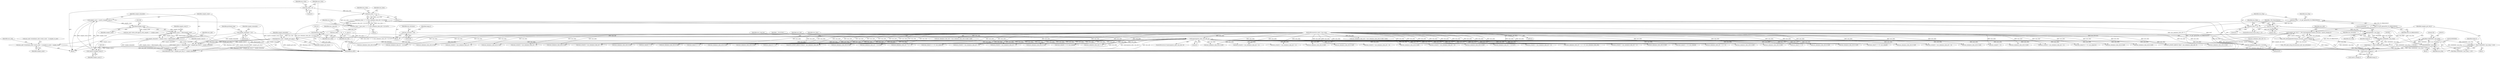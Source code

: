 digraph "0_wildmidi_660b513d99bced8783a4a5984ac2f742c74ebbdd_2@pointer" {
"1001238" [label="(Call,mus_mdi->events[mus_mdi->event_count - 1].samples_to_next = sample_count)"];
"1001235" [label="(Call,(float)sample_count)"];
"1001226" [label="(Call,sample_count = (uint32_t)sample_count_f)"];
"1001228" [label="(Call,(uint32_t)sample_count_f)"];
"1001217" [label="(Call,sample_count_f = ((float)mus_ticks * samples_per_tick_f) + sample_remainder)"];
"1001220" [label="(Call,(float)mus_ticks * samples_per_tick_f)"];
"1001221" [label="(Call,(float)mus_ticks)"];
"1001198" [label="(Call,mus_ticks = (mus_ticks << 7) | (mus_data[mus_data_ofs++] & 0x7f))"];
"1001200" [label="(Call,(mus_ticks << 7) | (mus_data[mus_data_ofs++] & 0x7f))"];
"1001201" [label="(Call,mus_ticks << 7)"];
"1001193" [label="(Call,mus_ticks = 0)"];
"1001204" [label="(Call,mus_data[mus_data_ofs++] & 0x7f)"];
"1000227" [label="(Call,memcmp(mus_data, mus_hdr, 4))"];
"1000124" [label="(MethodParameterIn,uint8_t *mus_data)"];
"1000128" [label="(Call,mus_hdr[] = { 'M', 'U', 'S', 0x1A })"];
"1000393" [label="(Call,samples_per_tick_f = _WM_GetSamplesPerTick(mus_divisions, (uint32_t)tempo_f))"];
"1000395" [label="(Call,_WM_GetSamplesPerTick(mus_divisions, (uint32_t)tempo_f))"];
"1000164" [label="(Call,mus_divisions = 60)"];
"1000397" [label="(Call,(uint32_t)tempo_f)"];
"1000375" [label="(Call,tempo_f = (float) (60000000 / mus_freq) + 0.5f)"];
"1000378" [label="(Call,(float) (60000000 / mus_freq))"];
"1000380" [label="(Call,60000000 / mus_freq)"];
"1000364" [label="(Call,mus_freq == 0)"];
"1000359" [label="(Call,mus_freq = _cvt_get_option(WM_CO_FREQUENCY))"];
"1000361" [label="(Call,_cvt_get_option(WM_CO_FREQUENCY))"];
"1000367" [label="(Call,mus_freq = 140)"];
"1000386" [label="(Call,tempo_f = (float) (60000000 / mus_freq))"];
"1000388" [label="(Call,(float) (60000000 / mus_freq))"];
"1000390" [label="(Call,60000000 / mus_freq)"];
"1001231" [label="(Call,sample_remainder = sample_count_f - (float)sample_count)"];
"1001233" [label="(Call,sample_count_f - (float)sample_count)"];
"1000206" [label="(Call,sample_remainder = 0.0)"];
"1000396" [label="(Identifier,mus_divisions)"];
"1001223" [label="(Identifier,mus_ticks)"];
"1000381" [label="(Literal,60000000)"];
"1000228" [label="(Identifier,mus_data)"];
"1000363" [label="(ControlStructure,if (mus_freq == 0))"];
"1000705" [label="(Call,mus_data[mus_data_ofs] & 0x0f)"];
"1001242" [label="(Identifier,mus_mdi)"];
"1001193" [label="(Call,mus_ticks = 0)"];
"1001204" [label="(Call,mus_data[mus_data_ofs++] & 0x7f)"];
"1000386" [label="(Call,tempo_f = (float) (60000000 / mus_freq))"];
"1000422" [label="(Call,mus_data[mus_data_ofs] & 0x0f)"];
"1000959" [label="(Call,mus_data[mus_data_ofs] & 0x0f)"];
"1001235" [label="(Call,(float)sample_count)"];
"1000169" [label="(Identifier,tempo_f)"];
"1001065" [label="(Call,mus_event[2] = mus_data[mus_data_ofs + 2])"];
"1001033" [label="(Call,mus_event[2] = mus_data[mus_data_ofs + 2])"];
"1001221" [label="(Call,(float)mus_ticks)"];
"1000513" [label="(Call,mus_data[mus_data_ofs + 1] & 0x80)"];
"1000378" [label="(Call,(float) (60000000 / mus_freq))"];
"1000546" [label="(Call,mus_event[2] = mus_data[mus_data_ofs + 2])"];
"1000394" [label="(Identifier,samples_per_tick_f)"];
"1001327" [label="(MethodReturn,RET)"];
"1000276" [label="(Call,mus_data[11] << 8)"];
"1000342" [label="(Call,(mus_data[mus_data_ofs + 1] << 8) | mus_data[mus_data_ofs])"];
"1000486" [label="(Call,mus_data[mus_data_ofs] & 0x0f)"];
"1000831" [label="(Call,mus_data[mus_data_ofs] & 0x0f)"];
"1000364" [label="(Call,mus_freq == 0)"];
"1000905" [label="(Call,mus_event[2] = mus_data[mus_data_ofs + 2])"];
"1000927" [label="(Call,mus_data[mus_data_ofs] & 0x0f)"];
"1001224" [label="(Identifier,samples_per_tick_f)"];
"1000241" [label="(Identifier,mus_song_len)"];
"1001227" [label="(Identifier,sample_count)"];
"1000393" [label="(Call,samples_per_tick_f = _WM_GetSamplesPerTick(mus_divisions, (uint32_t)tempo_f))"];
"1000392" [label="(Identifier,mus_freq)"];
"1000789" [label="(Call,mus_data[mus_data_ofs] & 0x0f)"];
"1000166" [label="(Literal,60)"];
"1001200" [label="(Call,(mus_ticks << 7) | (mus_data[mus_data_ofs++] & 0x7f))"];
"1000455" [label="(Call,mus_data[mus_data_ofs] & 0xf0)"];
"1000385" [label="(Block,)"];
"1001231" [label="(Call,sample_remainder = sample_count_f - (float)sample_count)"];
"1001201" [label="(Call,mus_ticks << 7)"];
"1001194" [label="(Identifier,mus_ticks)"];
"1000226" [label="(ControlStructure,if (memcmp(mus_data, mus_hdr, 4)))"];
"1001195" [label="(Literal,0)"];
"1000602" [label="(Call,mus_data[mus_data_ofs] & 0x0f)"];
"1000391" [label="(Literal,60000000)"];
"1000863" [label="(Call,mus_data[mus_data_ofs] & 0x0f)"];
"1001205" [label="(Call,mus_data[mus_data_ofs++])"];
"1000242" [label="(Call,(mus_data[5] << 8) | mus_data[4])"];
"1000408" [label="(Call,(uint32_t)tempo_f)"];
"1001203" [label="(Literal,7)"];
"1000265" [label="(Call,mus_data[9] << 8)"];
"1000375" [label="(Call,tempo_f = (float) (60000000 / mus_freq) + 0.5f)"];
"1001251" [label="(Call,mus_mdi->extra_info.approx_total_samples += sample_count)"];
"1000129" [label="(Identifier,mus_hdr)"];
"1001234" [label="(Identifier,sample_count_f)"];
"1000491" [label="(Call,mus_event[1] = mus_data[mus_data_ofs + 1])"];
"1001226" [label="(Call,sample_count = (uint32_t)sample_count_f)"];
"1001225" [label="(Identifier,sample_remainder)"];
"1001206" [label="(Identifier,mus_data)"];
"1000233" [label="(Identifier,__FUNCTION__)"];
"1000469" [label="(Call,mus_data[mus_data_ofs] >> 4)"];
"1000275" [label="(Call,(mus_data[11] << 8) | mus_data[10])"];
"1000991" [label="(Call,mus_data[mus_data_ofs] & 0x0f)"];
"1000229" [label="(Identifier,mus_hdr)"];
"1000366" [label="(Literal,0)"];
"1000376" [label="(Identifier,tempo_f)"];
"1000450" [label="(Call,mus_data[mus_data_ofs] = (mus_data[mus_data_ofs] & 0xf0) | 0x0f)"];
"1000128" [label="(Call,mus_hdr[] = { 'M', 'U', 'S', 0x1A })"];
"1001210" [label="(Call,mus_data[mus_data_ofs - 1] & 0x80)"];
"1000207" [label="(Identifier,sample_remainder)"];
"1000126" [label="(Block,)"];
"1000582" [label="(Call,mus_data[mus_data_ofs] & 0x0f)"];
"1001129" [label="(Call,mus_event[2] = mus_data[mus_data_ofs + 2])"];
"1000132" [label="(Identifier,mus_song_ofs)"];
"1001228" [label="(Call,(uint32_t)sample_count_f)"];
"1001217" [label="(Call,sample_count_f = ((float)mus_ticks * samples_per_tick_f) + sample_remainder)"];
"1001238" [label="(Call,mus_mdi->events[mus_mdi->event_count - 1].samples_to_next = sample_count)"];
"1001250" [label="(Identifier,sample_count)"];
"1001199" [label="(Identifier,mus_ticks)"];
"1001097" [label="(Call,mus_event[2] = mus_data[mus_data_ofs + 2])"];
"1001001" [label="(Call,mus_event[2] = mus_data[mus_data_ofs + 2])"];
"1000365" [label="(Identifier,mus_freq)"];
"1000362" [label="(Identifier,WM_CO_FREQUENCY)"];
"1000563" [label="(Call,mus_data[mus_data_ofs] & 0x0f)"];
"1001233" [label="(Call,sample_count_f - (float)sample_count)"];
"1000443" [label="(Call,mus_data[mus_data_ofs] & 0x0f)"];
"1000412" [label="(Block,)"];
"1000539" [label="(Call,mus_data[mus_data_ofs + 1] & 0x7f)"];
"1000387" [label="(Identifier,tempo_f)"];
"1000873" [label="(Call,mus_event[2] = mus_data[mus_data_ofs + 2])"];
"1000253" [label="(Call,(mus_data[7] << 8) | mus_data[6])"];
"1000395" [label="(Call,_WM_GetSamplesPerTick(mus_divisions, (uint32_t)tempo_f))"];
"1000374" [label="(Block,)"];
"1000630" [label="(Call,mus_data[mus_data_ofs + 1] << 6)"];
"1000206" [label="(Call,sample_remainder = 0.0)"];
"1000254" [label="(Call,mus_data[7] << 8)"];
"1000164" [label="(Call,mus_divisions = 60)"];
"1000397" [label="(Call,(uint32_t)tempo_f)"];
"1000383" [label="(Literal,0.5f)"];
"1001237" [label="(Identifier,sample_count)"];
"1000165" [label="(Identifier,mus_divisions)"];
"1000382" [label="(Identifier,mus_freq)"];
"1000530" [label="(Call,mus_data[mus_data_ofs] & 0x0f)"];
"1000937" [label="(Call,mus_event[2] = mus_data[mus_data_ofs + 2])"];
"1000211" [label="(Identifier,pitchbend_tmp)"];
"1001209" [label="(Literal,0x7f)"];
"1000367" [label="(Call,mus_freq = 140)"];
"1000414" [label="(Call,MUS_EVENT_DEBUG(\"Before\", mus_data[mus_data_ofs], 0))"];
"1000360" [label="(Identifier,mus_freq)"];
"1001239" [label="(Call,mus_mdi->events[mus_mdi->event_count - 1].samples_to_next)"];
"1000390" [label="(Call,60000000 / mus_freq)"];
"1000587" [label="(Call,mus_event[1] = mus_data[mus_data_ofs + 1])"];
"1000623" [label="(Call,mus_data[mus_data_ofs] & 0x0f)"];
"1000403" [label="(Call,_WM_midi_setup_divisions(mus_mdi, mus_divisions))"];
"1000380" [label="(Call,60000000 / mus_freq)"];
"1000243" [label="(Call,mus_data[5] << 8)"];
"1000291" [label="(Call,mus_data[13] << 8)"];
"1000361" [label="(Call,_cvt_get_option(WM_CO_FREQUENCY))"];
"1001230" [label="(Identifier,sample_count_f)"];
"1001212" [label="(Identifier,mus_data)"];
"1000124" [label="(MethodParameterIn,uint8_t *mus_data)"];
"1000399" [label="(Identifier,tempo_f)"];
"1000372" [label="(Identifier,_WM_MixerOptions)"];
"1001254" [label="(Identifier,mus_mdi)"];
"1000369" [label="(Literal,140)"];
"1001119" [label="(Call,mus_data[mus_data_ofs] & 0x0f)"];
"1001198" [label="(Call,mus_ticks = (mus_ticks << 7) | (mus_data[mus_data_ofs++] & 0x7f))"];
"1001180" [label="(Call,mus_data[mus_data_ofs] & 0x80)"];
"1000895" [label="(Call,mus_data[mus_data_ofs] & 0x0f)"];
"1001220" [label="(Call,(float)mus_ticks * samples_per_tick_f)"];
"1000227" [label="(Call,memcmp(mus_data, mus_hdr, 4))"];
"1001023" [label="(Call,mus_data[mus_data_ofs] & 0x0f)"];
"1000359" [label="(Call,mus_freq = _cvt_get_option(WM_CO_FREQUENCY))"];
"1000969" [label="(Call,mus_event[2] = mus_data[mus_data_ofs + 2])"];
"1001232" [label="(Identifier,sample_remainder)"];
"1000733" [label="(Call,mus_data[mus_data_ofs] & 0x0f)"];
"1001218" [label="(Identifier,sample_count_f)"];
"1000377" [label="(Call,(float) (60000000 / mus_freq) + 0.5f)"];
"1000290" [label="(Call,(mus_data[13] << 8) | mus_data[12])"];
"1000230" [label="(Literal,4)"];
"1001055" [label="(Call,mus_data[mus_data_ofs] & 0x0f)"];
"1000401" [label="(Identifier,mus_mdi)"];
"1000429" [label="(Call,mus_data[mus_data_ofs] = (mus_data[mus_data_ofs] & 0xf0) | 0x09)"];
"1001219" [label="(Call,((float)mus_ticks * samples_per_tick_f) + sample_remainder)"];
"1000461" [label="(Call,MUS_EVENT_DEBUG(\"After\", mus_data[mus_data_ofs], 0))"];
"1001197" [label="(Block,)"];
"1000677" [label="(Call,mus_data[mus_data_ofs] & 0x0f)"];
"1000264" [label="(Call,(mus_data[9] << 8) | mus_data[8])"];
"1000388" [label="(Call,(float) (60000000 / mus_freq))"];
"1000343" [label="(Call,mus_data[mus_data_ofs + 1] << 8)"];
"1000434" [label="(Call,mus_data[mus_data_ofs] & 0xf0)"];
"1000761" [label="(Call,mus_data[mus_data_ofs] & 0x0f)"];
"1000208" [label="(Literal,0.0)"];
"1001202" [label="(Identifier,mus_ticks)"];
"1000836" [label="(Call,mus_event[1] = mus_data[mus_data_ofs + 2])"];
"1000368" [label="(Identifier,mus_freq)"];
"1001087" [label="(Call,mus_data[mus_data_ofs] & 0x0f)"];
"1001238" -> "1000412"  [label="AST: "];
"1001238" -> "1001250"  [label="CFG: "];
"1001239" -> "1001238"  [label="AST: "];
"1001250" -> "1001238"  [label="AST: "];
"1001254" -> "1001238"  [label="CFG: "];
"1001238" -> "1001327"  [label="DDG: mus_mdi->events[mus_mdi->event_count - 1].samples_to_next"];
"1001235" -> "1001238"  [label="DDG: sample_count"];
"1001235" -> "1001233"  [label="AST: "];
"1001235" -> "1001237"  [label="CFG: "];
"1001236" -> "1001235"  [label="AST: "];
"1001237" -> "1001235"  [label="AST: "];
"1001233" -> "1001235"  [label="CFG: "];
"1001235" -> "1001233"  [label="DDG: sample_count"];
"1001226" -> "1001235"  [label="DDG: sample_count"];
"1001235" -> "1001251"  [label="DDG: sample_count"];
"1001226" -> "1000412"  [label="AST: "];
"1001226" -> "1001228"  [label="CFG: "];
"1001227" -> "1001226"  [label="AST: "];
"1001228" -> "1001226"  [label="AST: "];
"1001232" -> "1001226"  [label="CFG: "];
"1001226" -> "1001327"  [label="DDG: (uint32_t)sample_count_f"];
"1001228" -> "1001226"  [label="DDG: sample_count_f"];
"1001228" -> "1001230"  [label="CFG: "];
"1001229" -> "1001228"  [label="AST: "];
"1001230" -> "1001228"  [label="AST: "];
"1001217" -> "1001228"  [label="DDG: sample_count_f"];
"1001228" -> "1001233"  [label="DDG: sample_count_f"];
"1001217" -> "1000412"  [label="AST: "];
"1001217" -> "1001219"  [label="CFG: "];
"1001218" -> "1001217"  [label="AST: "];
"1001219" -> "1001217"  [label="AST: "];
"1001227" -> "1001217"  [label="CFG: "];
"1001217" -> "1001327"  [label="DDG: ((float)mus_ticks * samples_per_tick_f) + sample_remainder"];
"1001220" -> "1001217"  [label="DDG: (float)mus_ticks"];
"1001220" -> "1001217"  [label="DDG: samples_per_tick_f"];
"1001231" -> "1001217"  [label="DDG: sample_remainder"];
"1000206" -> "1001217"  [label="DDG: sample_remainder"];
"1001220" -> "1001219"  [label="AST: "];
"1001220" -> "1001224"  [label="CFG: "];
"1001221" -> "1001220"  [label="AST: "];
"1001224" -> "1001220"  [label="AST: "];
"1001225" -> "1001220"  [label="CFG: "];
"1001220" -> "1001327"  [label="DDG: (float)mus_ticks"];
"1001220" -> "1001327"  [label="DDG: samples_per_tick_f"];
"1001220" -> "1001219"  [label="DDG: (float)mus_ticks"];
"1001220" -> "1001219"  [label="DDG: samples_per_tick_f"];
"1001221" -> "1001220"  [label="DDG: mus_ticks"];
"1000393" -> "1001220"  [label="DDG: samples_per_tick_f"];
"1001221" -> "1001223"  [label="CFG: "];
"1001222" -> "1001221"  [label="AST: "];
"1001223" -> "1001221"  [label="AST: "];
"1001224" -> "1001221"  [label="CFG: "];
"1001221" -> "1001327"  [label="DDG: mus_ticks"];
"1001198" -> "1001221"  [label="DDG: mus_ticks"];
"1001198" -> "1001197"  [label="AST: "];
"1001198" -> "1001200"  [label="CFG: "];
"1001199" -> "1001198"  [label="AST: "];
"1001200" -> "1001198"  [label="AST: "];
"1001212" -> "1001198"  [label="CFG: "];
"1001198" -> "1001327"  [label="DDG: (mus_ticks << 7) | (mus_data[mus_data_ofs++] & 0x7f)"];
"1001200" -> "1001198"  [label="DDG: mus_ticks << 7"];
"1001200" -> "1001198"  [label="DDG: mus_data[mus_data_ofs++] & 0x7f"];
"1001198" -> "1001201"  [label="DDG: mus_ticks"];
"1001200" -> "1001204"  [label="CFG: "];
"1001201" -> "1001200"  [label="AST: "];
"1001204" -> "1001200"  [label="AST: "];
"1001200" -> "1001327"  [label="DDG: mus_data[mus_data_ofs++] & 0x7f"];
"1001200" -> "1001327"  [label="DDG: mus_ticks << 7"];
"1001201" -> "1001200"  [label="DDG: mus_ticks"];
"1001201" -> "1001200"  [label="DDG: 7"];
"1001204" -> "1001200"  [label="DDG: mus_data[mus_data_ofs++]"];
"1001204" -> "1001200"  [label="DDG: 0x7f"];
"1001201" -> "1001203"  [label="CFG: "];
"1001202" -> "1001201"  [label="AST: "];
"1001203" -> "1001201"  [label="AST: "];
"1001206" -> "1001201"  [label="CFG: "];
"1001193" -> "1001201"  [label="DDG: mus_ticks"];
"1001193" -> "1000412"  [label="AST: "];
"1001193" -> "1001195"  [label="CFG: "];
"1001194" -> "1001193"  [label="AST: "];
"1001195" -> "1001193"  [label="AST: "];
"1001199" -> "1001193"  [label="CFG: "];
"1001204" -> "1001209"  [label="CFG: "];
"1001205" -> "1001204"  [label="AST: "];
"1001209" -> "1001204"  [label="AST: "];
"1001204" -> "1001327"  [label="DDG: mus_data[mus_data_ofs++]"];
"1000227" -> "1001204"  [label="DDG: mus_data"];
"1000124" -> "1001204"  [label="DDG: mus_data"];
"1000227" -> "1000226"  [label="AST: "];
"1000227" -> "1000230"  [label="CFG: "];
"1000228" -> "1000227"  [label="AST: "];
"1000229" -> "1000227"  [label="AST: "];
"1000230" -> "1000227"  [label="AST: "];
"1000233" -> "1000227"  [label="CFG: "];
"1000241" -> "1000227"  [label="CFG: "];
"1000227" -> "1001327"  [label="DDG: memcmp(mus_data, mus_hdr, 4)"];
"1000227" -> "1001327"  [label="DDG: mus_data"];
"1000227" -> "1001327"  [label="DDG: mus_hdr"];
"1000124" -> "1000227"  [label="DDG: mus_data"];
"1000128" -> "1000227"  [label="DDG: mus_hdr"];
"1000227" -> "1000243"  [label="DDG: mus_data"];
"1000227" -> "1000242"  [label="DDG: mus_data"];
"1000227" -> "1000254"  [label="DDG: mus_data"];
"1000227" -> "1000253"  [label="DDG: mus_data"];
"1000227" -> "1000265"  [label="DDG: mus_data"];
"1000227" -> "1000264"  [label="DDG: mus_data"];
"1000227" -> "1000276"  [label="DDG: mus_data"];
"1000227" -> "1000275"  [label="DDG: mus_data"];
"1000227" -> "1000291"  [label="DDG: mus_data"];
"1000227" -> "1000290"  [label="DDG: mus_data"];
"1000227" -> "1000343"  [label="DDG: mus_data"];
"1000227" -> "1000342"  [label="DDG: mus_data"];
"1000227" -> "1000414"  [label="DDG: mus_data"];
"1000227" -> "1000422"  [label="DDG: mus_data"];
"1000227" -> "1000434"  [label="DDG: mus_data"];
"1000227" -> "1000443"  [label="DDG: mus_data"];
"1000227" -> "1000455"  [label="DDG: mus_data"];
"1000227" -> "1000461"  [label="DDG: mus_data"];
"1000227" -> "1000469"  [label="DDG: mus_data"];
"1000227" -> "1000486"  [label="DDG: mus_data"];
"1000227" -> "1000491"  [label="DDG: mus_data"];
"1000227" -> "1000513"  [label="DDG: mus_data"];
"1000227" -> "1000530"  [label="DDG: mus_data"];
"1000227" -> "1000539"  [label="DDG: mus_data"];
"1000227" -> "1000546"  [label="DDG: mus_data"];
"1000227" -> "1000563"  [label="DDG: mus_data"];
"1000227" -> "1000582"  [label="DDG: mus_data"];
"1000227" -> "1000587"  [label="DDG: mus_data"];
"1000227" -> "1000602"  [label="DDG: mus_data"];
"1000227" -> "1000623"  [label="DDG: mus_data"];
"1000227" -> "1000630"  [label="DDG: mus_data"];
"1000227" -> "1000677"  [label="DDG: mus_data"];
"1000227" -> "1000705"  [label="DDG: mus_data"];
"1000227" -> "1000733"  [label="DDG: mus_data"];
"1000227" -> "1000761"  [label="DDG: mus_data"];
"1000227" -> "1000789"  [label="DDG: mus_data"];
"1000227" -> "1000831"  [label="DDG: mus_data"];
"1000227" -> "1000836"  [label="DDG: mus_data"];
"1000227" -> "1000863"  [label="DDG: mus_data"];
"1000227" -> "1000873"  [label="DDG: mus_data"];
"1000227" -> "1000895"  [label="DDG: mus_data"];
"1000227" -> "1000905"  [label="DDG: mus_data"];
"1000227" -> "1000927"  [label="DDG: mus_data"];
"1000227" -> "1000937"  [label="DDG: mus_data"];
"1000227" -> "1000959"  [label="DDG: mus_data"];
"1000227" -> "1000969"  [label="DDG: mus_data"];
"1000227" -> "1000991"  [label="DDG: mus_data"];
"1000227" -> "1001001"  [label="DDG: mus_data"];
"1000227" -> "1001023"  [label="DDG: mus_data"];
"1000227" -> "1001033"  [label="DDG: mus_data"];
"1000227" -> "1001055"  [label="DDG: mus_data"];
"1000227" -> "1001065"  [label="DDG: mus_data"];
"1000227" -> "1001087"  [label="DDG: mus_data"];
"1000227" -> "1001097"  [label="DDG: mus_data"];
"1000227" -> "1001119"  [label="DDG: mus_data"];
"1000227" -> "1001129"  [label="DDG: mus_data"];
"1000227" -> "1001180"  [label="DDG: mus_data"];
"1000227" -> "1001210"  [label="DDG: mus_data"];
"1000124" -> "1000123"  [label="AST: "];
"1000124" -> "1001327"  [label="DDG: mus_data"];
"1000124" -> "1000243"  [label="DDG: mus_data"];
"1000124" -> "1000242"  [label="DDG: mus_data"];
"1000124" -> "1000254"  [label="DDG: mus_data"];
"1000124" -> "1000253"  [label="DDG: mus_data"];
"1000124" -> "1000265"  [label="DDG: mus_data"];
"1000124" -> "1000264"  [label="DDG: mus_data"];
"1000124" -> "1000276"  [label="DDG: mus_data"];
"1000124" -> "1000275"  [label="DDG: mus_data"];
"1000124" -> "1000291"  [label="DDG: mus_data"];
"1000124" -> "1000290"  [label="DDG: mus_data"];
"1000124" -> "1000343"  [label="DDG: mus_data"];
"1000124" -> "1000342"  [label="DDG: mus_data"];
"1000124" -> "1000414"  [label="DDG: mus_data"];
"1000124" -> "1000422"  [label="DDG: mus_data"];
"1000124" -> "1000429"  [label="DDG: mus_data"];
"1000124" -> "1000434"  [label="DDG: mus_data"];
"1000124" -> "1000443"  [label="DDG: mus_data"];
"1000124" -> "1000450"  [label="DDG: mus_data"];
"1000124" -> "1000455"  [label="DDG: mus_data"];
"1000124" -> "1000461"  [label="DDG: mus_data"];
"1000124" -> "1000469"  [label="DDG: mus_data"];
"1000124" -> "1000486"  [label="DDG: mus_data"];
"1000124" -> "1000491"  [label="DDG: mus_data"];
"1000124" -> "1000513"  [label="DDG: mus_data"];
"1000124" -> "1000530"  [label="DDG: mus_data"];
"1000124" -> "1000539"  [label="DDG: mus_data"];
"1000124" -> "1000546"  [label="DDG: mus_data"];
"1000124" -> "1000563"  [label="DDG: mus_data"];
"1000124" -> "1000582"  [label="DDG: mus_data"];
"1000124" -> "1000587"  [label="DDG: mus_data"];
"1000124" -> "1000602"  [label="DDG: mus_data"];
"1000124" -> "1000623"  [label="DDG: mus_data"];
"1000124" -> "1000630"  [label="DDG: mus_data"];
"1000124" -> "1000677"  [label="DDG: mus_data"];
"1000124" -> "1000705"  [label="DDG: mus_data"];
"1000124" -> "1000733"  [label="DDG: mus_data"];
"1000124" -> "1000761"  [label="DDG: mus_data"];
"1000124" -> "1000789"  [label="DDG: mus_data"];
"1000124" -> "1000831"  [label="DDG: mus_data"];
"1000124" -> "1000836"  [label="DDG: mus_data"];
"1000124" -> "1000863"  [label="DDG: mus_data"];
"1000124" -> "1000873"  [label="DDG: mus_data"];
"1000124" -> "1000895"  [label="DDG: mus_data"];
"1000124" -> "1000905"  [label="DDG: mus_data"];
"1000124" -> "1000927"  [label="DDG: mus_data"];
"1000124" -> "1000937"  [label="DDG: mus_data"];
"1000124" -> "1000959"  [label="DDG: mus_data"];
"1000124" -> "1000969"  [label="DDG: mus_data"];
"1000124" -> "1000991"  [label="DDG: mus_data"];
"1000124" -> "1001001"  [label="DDG: mus_data"];
"1000124" -> "1001023"  [label="DDG: mus_data"];
"1000124" -> "1001033"  [label="DDG: mus_data"];
"1000124" -> "1001055"  [label="DDG: mus_data"];
"1000124" -> "1001065"  [label="DDG: mus_data"];
"1000124" -> "1001087"  [label="DDG: mus_data"];
"1000124" -> "1001097"  [label="DDG: mus_data"];
"1000124" -> "1001119"  [label="DDG: mus_data"];
"1000124" -> "1001129"  [label="DDG: mus_data"];
"1000124" -> "1001180"  [label="DDG: mus_data"];
"1000124" -> "1001210"  [label="DDG: mus_data"];
"1000128" -> "1000126"  [label="AST: "];
"1000128" -> "1000129"  [label="CFG: "];
"1000129" -> "1000128"  [label="AST: "];
"1000132" -> "1000128"  [label="CFG: "];
"1000128" -> "1001327"  [label="DDG: mus_hdr"];
"1000393" -> "1000126"  [label="AST: "];
"1000393" -> "1000395"  [label="CFG: "];
"1000394" -> "1000393"  [label="AST: "];
"1000395" -> "1000393"  [label="AST: "];
"1000401" -> "1000393"  [label="CFG: "];
"1000393" -> "1001327"  [label="DDG: samples_per_tick_f"];
"1000393" -> "1001327"  [label="DDG: _WM_GetSamplesPerTick(mus_divisions, (uint32_t)tempo_f)"];
"1000395" -> "1000393"  [label="DDG: mus_divisions"];
"1000395" -> "1000393"  [label="DDG: (uint32_t)tempo_f"];
"1000395" -> "1000397"  [label="CFG: "];
"1000396" -> "1000395"  [label="AST: "];
"1000397" -> "1000395"  [label="AST: "];
"1000164" -> "1000395"  [label="DDG: mus_divisions"];
"1000397" -> "1000395"  [label="DDG: tempo_f"];
"1000395" -> "1000403"  [label="DDG: mus_divisions"];
"1000164" -> "1000126"  [label="AST: "];
"1000164" -> "1000166"  [label="CFG: "];
"1000165" -> "1000164"  [label="AST: "];
"1000166" -> "1000164"  [label="AST: "];
"1000169" -> "1000164"  [label="CFG: "];
"1000164" -> "1001327"  [label="DDG: mus_divisions"];
"1000397" -> "1000399"  [label="CFG: "];
"1000398" -> "1000397"  [label="AST: "];
"1000399" -> "1000397"  [label="AST: "];
"1000375" -> "1000397"  [label="DDG: tempo_f"];
"1000386" -> "1000397"  [label="DDG: tempo_f"];
"1000397" -> "1000408"  [label="DDG: tempo_f"];
"1000375" -> "1000374"  [label="AST: "];
"1000375" -> "1000377"  [label="CFG: "];
"1000376" -> "1000375"  [label="AST: "];
"1000377" -> "1000375"  [label="AST: "];
"1000394" -> "1000375"  [label="CFG: "];
"1000375" -> "1001327"  [label="DDG: (float) (60000000 / mus_freq) + 0.5f"];
"1000378" -> "1000375"  [label="DDG: 60000000 / mus_freq"];
"1000378" -> "1000377"  [label="AST: "];
"1000378" -> "1000380"  [label="CFG: "];
"1000379" -> "1000378"  [label="AST: "];
"1000380" -> "1000378"  [label="AST: "];
"1000383" -> "1000378"  [label="CFG: "];
"1000378" -> "1001327"  [label="DDG: 60000000 / mus_freq"];
"1000378" -> "1000377"  [label="DDG: 60000000 / mus_freq"];
"1000380" -> "1000378"  [label="DDG: 60000000"];
"1000380" -> "1000378"  [label="DDG: mus_freq"];
"1000380" -> "1000382"  [label="CFG: "];
"1000381" -> "1000380"  [label="AST: "];
"1000382" -> "1000380"  [label="AST: "];
"1000380" -> "1001327"  [label="DDG: mus_freq"];
"1000364" -> "1000380"  [label="DDG: mus_freq"];
"1000367" -> "1000380"  [label="DDG: mus_freq"];
"1000364" -> "1000363"  [label="AST: "];
"1000364" -> "1000366"  [label="CFG: "];
"1000365" -> "1000364"  [label="AST: "];
"1000366" -> "1000364"  [label="AST: "];
"1000368" -> "1000364"  [label="CFG: "];
"1000372" -> "1000364"  [label="CFG: "];
"1000364" -> "1001327"  [label="DDG: mus_freq == 0"];
"1000359" -> "1000364"  [label="DDG: mus_freq"];
"1000364" -> "1000390"  [label="DDG: mus_freq"];
"1000359" -> "1000126"  [label="AST: "];
"1000359" -> "1000361"  [label="CFG: "];
"1000360" -> "1000359"  [label="AST: "];
"1000361" -> "1000359"  [label="AST: "];
"1000365" -> "1000359"  [label="CFG: "];
"1000359" -> "1001327"  [label="DDG: _cvt_get_option(WM_CO_FREQUENCY)"];
"1000361" -> "1000359"  [label="DDG: WM_CO_FREQUENCY"];
"1000361" -> "1000362"  [label="CFG: "];
"1000362" -> "1000361"  [label="AST: "];
"1000361" -> "1001327"  [label="DDG: WM_CO_FREQUENCY"];
"1000367" -> "1000363"  [label="AST: "];
"1000367" -> "1000369"  [label="CFG: "];
"1000368" -> "1000367"  [label="AST: "];
"1000369" -> "1000367"  [label="AST: "];
"1000372" -> "1000367"  [label="CFG: "];
"1000367" -> "1000390"  [label="DDG: mus_freq"];
"1000386" -> "1000385"  [label="AST: "];
"1000386" -> "1000388"  [label="CFG: "];
"1000387" -> "1000386"  [label="AST: "];
"1000388" -> "1000386"  [label="AST: "];
"1000394" -> "1000386"  [label="CFG: "];
"1000386" -> "1001327"  [label="DDG: (float) (60000000 / mus_freq)"];
"1000388" -> "1000386"  [label="DDG: 60000000 / mus_freq"];
"1000388" -> "1000390"  [label="CFG: "];
"1000389" -> "1000388"  [label="AST: "];
"1000390" -> "1000388"  [label="AST: "];
"1000388" -> "1001327"  [label="DDG: 60000000 / mus_freq"];
"1000390" -> "1000388"  [label="DDG: 60000000"];
"1000390" -> "1000388"  [label="DDG: mus_freq"];
"1000390" -> "1000392"  [label="CFG: "];
"1000391" -> "1000390"  [label="AST: "];
"1000392" -> "1000390"  [label="AST: "];
"1000390" -> "1001327"  [label="DDG: mus_freq"];
"1001231" -> "1000412"  [label="AST: "];
"1001231" -> "1001233"  [label="CFG: "];
"1001232" -> "1001231"  [label="AST: "];
"1001233" -> "1001231"  [label="AST: "];
"1001242" -> "1001231"  [label="CFG: "];
"1001231" -> "1001327"  [label="DDG: sample_remainder"];
"1001231" -> "1001327"  [label="DDG: sample_count_f - (float)sample_count"];
"1001231" -> "1001219"  [label="DDG: sample_remainder"];
"1001233" -> "1001231"  [label="DDG: sample_count_f"];
"1001233" -> "1001231"  [label="DDG: (float)sample_count"];
"1001234" -> "1001233"  [label="AST: "];
"1001233" -> "1001327"  [label="DDG: (float)sample_count"];
"1001233" -> "1001327"  [label="DDG: sample_count_f"];
"1000206" -> "1000126"  [label="AST: "];
"1000206" -> "1000208"  [label="CFG: "];
"1000207" -> "1000206"  [label="AST: "];
"1000208" -> "1000206"  [label="AST: "];
"1000211" -> "1000206"  [label="CFG: "];
"1000206" -> "1001327"  [label="DDG: sample_remainder"];
"1000206" -> "1001219"  [label="DDG: sample_remainder"];
}
